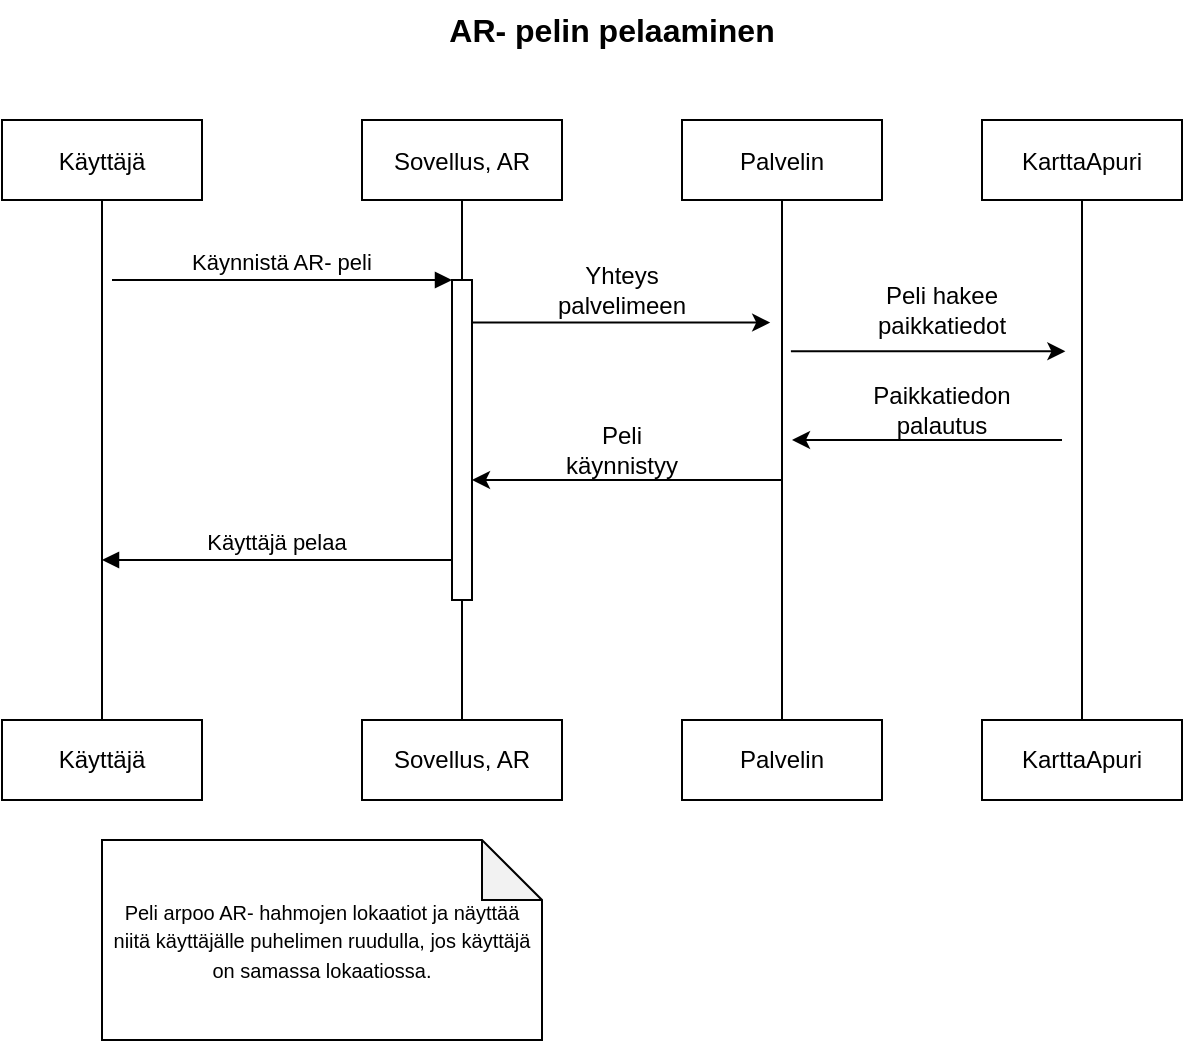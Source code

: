 <mxfile version="20.5.0" type="github">
  <diagram id="kgpKYQtTHZ0yAKxKKP6v" name="Page-1">
    <mxGraphModel dx="809" dy="767" grid="1" gridSize="10" guides="1" tooltips="1" connect="1" arrows="1" fold="1" page="1" pageScale="1" pageWidth="850" pageHeight="1100" math="0" shadow="0">
      <root>
        <mxCell id="0" />
        <mxCell id="1" parent="0" />
        <mxCell id="F7hGEdeKiwKAwRuh3jh2-2" style="edgeStyle=orthogonalEdgeStyle;rounded=0;orthogonalLoop=1;jettySize=auto;html=1;endArrow=none;endFill=0;" edge="1" parent="1" source="3nuBFxr9cyL0pnOWT2aG-1">
          <mxGeometry relative="1" as="geometry">
            <mxPoint x="170" y="380" as="targetPoint" />
          </mxGeometry>
        </mxCell>
        <mxCell id="3nuBFxr9cyL0pnOWT2aG-1" value="Käyttäjä" style="shape=umlLifeline;perimeter=lifelinePerimeter;container=1;collapsible=0;recursiveResize=0;rounded=0;shadow=0;strokeWidth=1;" parent="1" vertex="1">
          <mxGeometry x="120" y="80" width="100" height="40" as="geometry" />
        </mxCell>
        <mxCell id="F7hGEdeKiwKAwRuh3jh2-1" style="edgeStyle=orthogonalEdgeStyle;rounded=0;orthogonalLoop=1;jettySize=auto;html=1;endArrow=none;endFill=0;" edge="1" parent="1" source="3nuBFxr9cyL0pnOWT2aG-5">
          <mxGeometry relative="1" as="geometry">
            <mxPoint x="350" y="380" as="targetPoint" />
          </mxGeometry>
        </mxCell>
        <mxCell id="3nuBFxr9cyL0pnOWT2aG-5" value="Sovellus, AR" style="shape=umlLifeline;perimeter=lifelinePerimeter;container=1;collapsible=0;recursiveResize=0;rounded=0;shadow=0;strokeWidth=1;" parent="1" vertex="1">
          <mxGeometry x="300" y="80" width="100" height="40" as="geometry" />
        </mxCell>
        <mxCell id="3nuBFxr9cyL0pnOWT2aG-6" value="" style="points=[];perimeter=orthogonalPerimeter;rounded=0;shadow=0;strokeWidth=1;" parent="3nuBFxr9cyL0pnOWT2aG-5" vertex="1">
          <mxGeometry x="45" y="80" width="10" height="160" as="geometry" />
        </mxCell>
        <mxCell id="3nuBFxr9cyL0pnOWT2aG-8" value="Käynnistä AR- peli" style="verticalAlign=bottom;endArrow=block;entryX=0;entryY=0;shadow=0;strokeWidth=1;" parent="1" target="3nuBFxr9cyL0pnOWT2aG-6" edge="1">
          <mxGeometry relative="1" as="geometry">
            <mxPoint x="175" y="160.0" as="sourcePoint" />
          </mxGeometry>
        </mxCell>
        <mxCell id="3nuBFxr9cyL0pnOWT2aG-9" value="Käyttäjä pelaa" style="verticalAlign=bottom;endArrow=block;shadow=0;strokeWidth=1;" parent="1" source="3nuBFxr9cyL0pnOWT2aG-6" edge="1">
          <mxGeometry relative="1" as="geometry">
            <mxPoint x="240" y="200" as="sourcePoint" />
            <mxPoint x="170" y="300" as="targetPoint" />
            <Array as="points">
              <mxPoint x="320" y="300" />
              <mxPoint x="300" y="300" />
            </Array>
          </mxGeometry>
        </mxCell>
        <mxCell id="F7hGEdeKiwKAwRuh3jh2-3" value="&lt;span style=&quot;&quot;&gt;Käyttäjä&lt;/span&gt;" style="rounded=0;whiteSpace=wrap;html=1;" vertex="1" parent="1">
          <mxGeometry x="120" y="380" width="100" height="40" as="geometry" />
        </mxCell>
        <mxCell id="F7hGEdeKiwKAwRuh3jh2-4" value="&lt;span style=&quot;&quot;&gt;Sovellus, AR&lt;/span&gt;" style="rounded=0;whiteSpace=wrap;html=1;" vertex="1" parent="1">
          <mxGeometry x="300" y="380" width="100" height="40" as="geometry" />
        </mxCell>
        <mxCell id="F7hGEdeKiwKAwRuh3jh2-5" style="edgeStyle=orthogonalEdgeStyle;rounded=0;orthogonalLoop=1;jettySize=auto;html=1;endArrow=none;endFill=0;" edge="1" parent="1" source="F7hGEdeKiwKAwRuh3jh2-6">
          <mxGeometry relative="1" as="geometry">
            <mxPoint x="660" y="380" as="targetPoint" />
          </mxGeometry>
        </mxCell>
        <mxCell id="F7hGEdeKiwKAwRuh3jh2-6" value="KarttaApuri" style="shape=umlLifeline;perimeter=lifelinePerimeter;container=1;collapsible=0;recursiveResize=0;rounded=0;shadow=0;strokeWidth=1;" vertex="1" parent="1">
          <mxGeometry x="610" y="80" width="100" height="40" as="geometry" />
        </mxCell>
        <mxCell id="F7hGEdeKiwKAwRuh3jh2-8" value="&lt;span style=&quot;&quot;&gt;KarttaApuri&lt;/span&gt;" style="rounded=0;whiteSpace=wrap;html=1;" vertex="1" parent="1">
          <mxGeometry x="610" y="380" width="100" height="40" as="geometry" />
        </mxCell>
        <mxCell id="F7hGEdeKiwKAwRuh3jh2-9" style="edgeStyle=orthogonalEdgeStyle;rounded=0;orthogonalLoop=1;jettySize=auto;html=1;endArrow=none;endFill=0;" edge="1" parent="1" source="F7hGEdeKiwKAwRuh3jh2-10">
          <mxGeometry relative="1" as="geometry">
            <mxPoint x="510.0" y="380" as="targetPoint" />
          </mxGeometry>
        </mxCell>
        <mxCell id="F7hGEdeKiwKAwRuh3jh2-10" value="Palvelin" style="shape=umlLifeline;perimeter=lifelinePerimeter;container=1;collapsible=0;recursiveResize=0;rounded=0;shadow=0;strokeWidth=1;" vertex="1" parent="1">
          <mxGeometry x="460" y="80" width="100" height="40" as="geometry" />
        </mxCell>
        <mxCell id="F7hGEdeKiwKAwRuh3jh2-12" value="&lt;span style=&quot;&quot;&gt;Palvelin&lt;/span&gt;" style="rounded=0;whiteSpace=wrap;html=1;" vertex="1" parent="1">
          <mxGeometry x="460" y="380" width="100" height="40" as="geometry" />
        </mxCell>
        <mxCell id="F7hGEdeKiwKAwRuh3jh2-13" value="" style="endArrow=classic;html=1;rounded=0;entryX=-0.09;entryY=0.133;entryDx=0;entryDy=0;entryPerimeter=0;" edge="1" parent="1" source="3nuBFxr9cyL0pnOWT2aG-6">
          <mxGeometry width="50" height="50" relative="1" as="geometry">
            <mxPoint x="340" y="330" as="sourcePoint" />
            <mxPoint x="504.1" y="181.28" as="targetPoint" />
          </mxGeometry>
        </mxCell>
        <mxCell id="F7hGEdeKiwKAwRuh3jh2-15" value="Yhteys palvelimeen" style="text;html=1;strokeColor=none;fillColor=none;align=center;verticalAlign=middle;whiteSpace=wrap;rounded=0;" vertex="1" parent="1">
          <mxGeometry x="400" y="150" width="60" height="30" as="geometry" />
        </mxCell>
        <mxCell id="F7hGEdeKiwKAwRuh3jh2-16" value="" style="endArrow=classic;html=1;rounded=0;entryX=-0.331;entryY=0.223;entryDx=0;entryDy=0;entryPerimeter=0;exitX=0.945;exitY=0.223;exitDx=0;exitDy=0;exitPerimeter=0;" edge="1" parent="1">
          <mxGeometry width="50" height="50" relative="1" as="geometry">
            <mxPoint x="514.45" y="195.68" as="sourcePoint" />
            <mxPoint x="651.69" y="195.68" as="targetPoint" />
          </mxGeometry>
        </mxCell>
        <mxCell id="F7hGEdeKiwKAwRuh3jh2-17" value="Peli hakee paikkatiedot" style="text;html=1;strokeColor=none;fillColor=none;align=center;verticalAlign=middle;whiteSpace=wrap;rounded=0;" vertex="1" parent="1">
          <mxGeometry x="560" y="160" width="60" height="30" as="geometry" />
        </mxCell>
        <mxCell id="F7hGEdeKiwKAwRuh3jh2-18" value="" style="endArrow=classic;html=1;rounded=0;" edge="1" parent="1">
          <mxGeometry width="50" height="50" relative="1" as="geometry">
            <mxPoint x="650" y="240" as="sourcePoint" />
            <mxPoint x="515" y="240.0" as="targetPoint" />
            <Array as="points">
              <mxPoint x="580" y="240" />
            </Array>
          </mxGeometry>
        </mxCell>
        <mxCell id="F7hGEdeKiwKAwRuh3jh2-19" value="Paikkatiedon palautus" style="text;html=1;strokeColor=none;fillColor=none;align=center;verticalAlign=middle;whiteSpace=wrap;rounded=0;" vertex="1" parent="1">
          <mxGeometry x="560" y="210" width="60" height="30" as="geometry" />
        </mxCell>
        <mxCell id="F7hGEdeKiwKAwRuh3jh2-20" value="" style="endArrow=classic;html=1;rounded=0;exitX=0.5;exitY=0.625;exitDx=0;exitDy=0;exitPerimeter=0;" edge="1" parent="1" target="3nuBFxr9cyL0pnOWT2aG-6">
          <mxGeometry width="50" height="50" relative="1" as="geometry">
            <mxPoint x="510" y="260" as="sourcePoint" />
            <mxPoint x="390" y="260" as="targetPoint" />
          </mxGeometry>
        </mxCell>
        <mxCell id="F7hGEdeKiwKAwRuh3jh2-21" value="Peli käynnistyy" style="text;html=1;strokeColor=none;fillColor=none;align=center;verticalAlign=middle;whiteSpace=wrap;rounded=0;" vertex="1" parent="1">
          <mxGeometry x="400" y="230" width="60" height="30" as="geometry" />
        </mxCell>
        <mxCell id="F7hGEdeKiwKAwRuh3jh2-22" value="&lt;font style=&quot;font-size: 10px;&quot;&gt;Peli arpoo AR- hahmojen lokaatiot ja näyttää niitä käyttäjälle puhelimen ruudulla, jos käyttäjä on samassa lokaatiossa.&lt;/font&gt;" style="shape=note;whiteSpace=wrap;html=1;backgroundOutline=1;darkOpacity=0.05;" vertex="1" parent="1">
          <mxGeometry x="170" y="440" width="220" height="100" as="geometry" />
        </mxCell>
        <mxCell id="F7hGEdeKiwKAwRuh3jh2-23" value="&lt;b&gt;&lt;font style=&quot;font-size: 16px;&quot;&gt;AR- pelin pelaaminen&lt;/font&gt;&lt;/b&gt;" style="text;html=1;strokeColor=none;fillColor=none;align=center;verticalAlign=middle;whiteSpace=wrap;rounded=0;fontSize=8;" vertex="1" parent="1">
          <mxGeometry x="330" y="20" width="190" height="30" as="geometry" />
        </mxCell>
      </root>
    </mxGraphModel>
  </diagram>
</mxfile>
